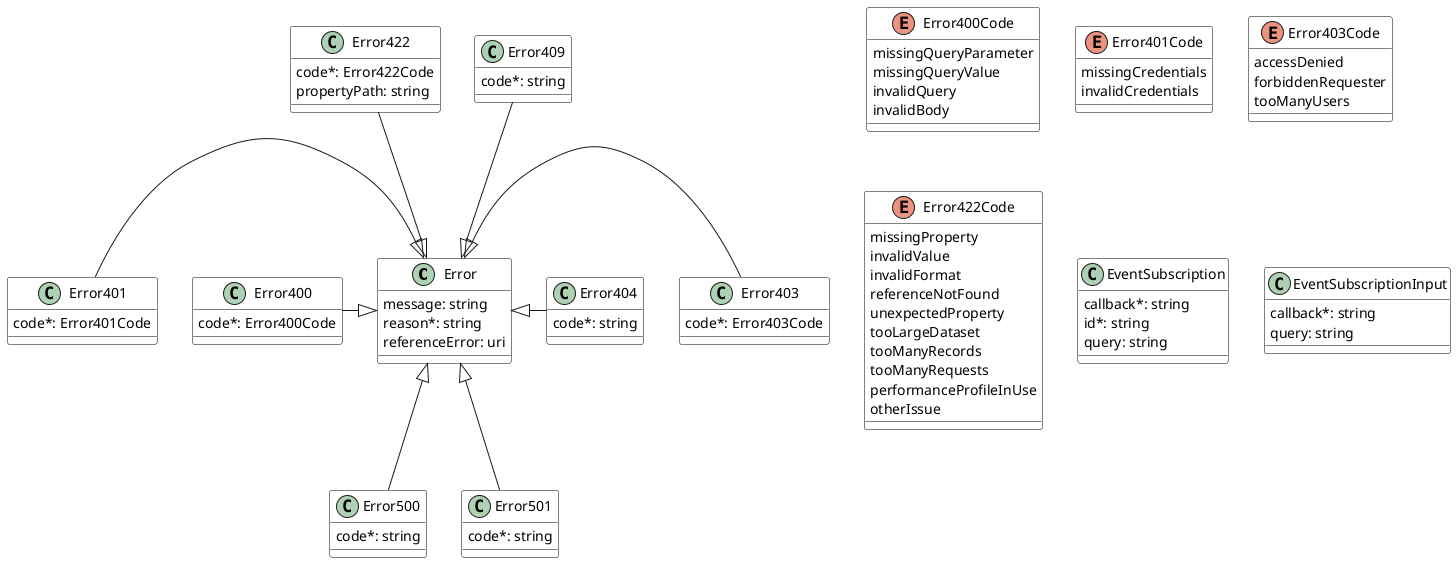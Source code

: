 @startuml performanceMonitoringDataModelPart6
skinparam {
    ClassBackgroundColor White
    ClassBorderColor Black
}

class Error {
    message: string
    reason*: string
    referenceError: uri
}

class Error400 {
    code*: Error400Code
}
Error <|-l- Error400

enum Error400Code {
    missingQueryParameter
    missingQueryValue
    invalidQuery
    invalidBody
}

class Error401 {
    code*: Error401Code
}
Error <|-l- Error401

enum Error401Code {
    missingCredentials
    invalidCredentials
}

class Error403 {
    code*: Error403Code
}
Error <|-r- Error403

enum Error403Code {
    accessDenied
    forbiddenRequester
    tooManyUsers
}

class Error404 {
    code*: string
}
Error <|-r- Error404

class Error409 {
    code*: string
}
Error <|-u- Error409

class Error422 {
    code*: Error422Code
    propertyPath: string
}
Error <|-u- Error422

enum Error422Code {
    missingProperty
    invalidValue
    invalidFormat
    referenceNotFound
    unexpectedProperty
    tooLargeDataset
    tooManyRecords
    tooManyRequests
    performanceProfileInUse
    otherIssue
}
class Error500 {

    code*: string
}
Error <|-- Error500

class Error501 {
    code*: string
}
Error <|-- Error501

class EventSubscription {
    callback*: string
    id*: string
    query: string
}

class EventSubscriptionInput {
    callback*: string
    query: string
}

@enduml
